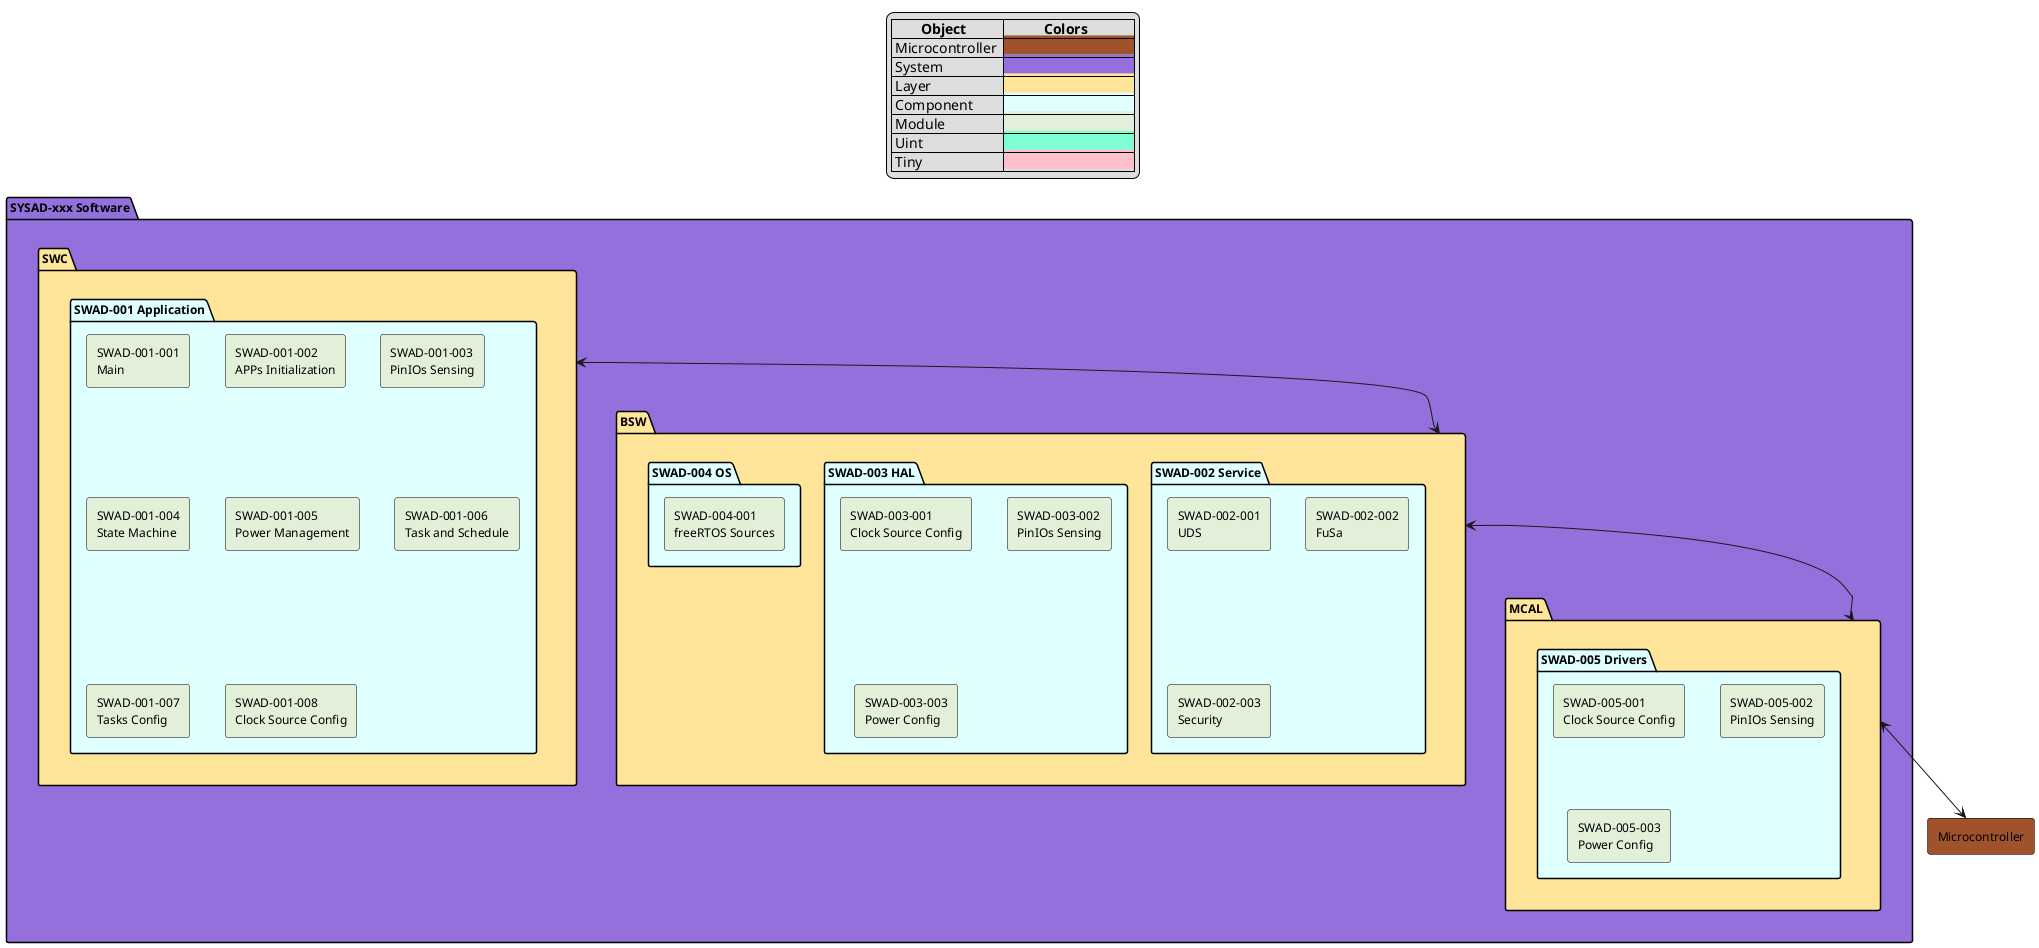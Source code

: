 @startuml
'----- Table Description ----
'Object Colors Setting
skinparam defaultFontName Arial
skinparam defaultFontSize 12

skinparam rectangle {
    BackgroundColor #87CEFA
    BorderColor #000000
}

legend top
|=        Object  |=           Colors  |
| Microcontroller  |<back:#A0522D>                                    |
| System  |<back:#9370DB>                                    |
| Layer  |<back:#FEE599>                                    |
| Component |<back:#E0FFFF>                                    |
| Module |<back:#E2EFD9>                                    |
| Uint |<back:#7FFFD4>                                    |
| Tiny |<back:#FFC0CB>                                    |
endlegend

package "SYSAD-xxx Software" #9370DB {
    package "SWC" #FEE599 {
        package "SWAD-001 Application" #E0FFFF {
            rectangle "SWAD-001-001\nMain" as Main #E2EFD9
            rectangle "SWAD-001-002\nAPPs Initialization" as AppsInit #E2EFD9
            rectangle "SWAD-001-003\nPinIOs Sensing" as PinIOSensing #E2EFD9
            rectangle "SWAD-001-004\nState Machine" as StateMachine #E2EFD9
            rectangle "SWAD-001-005\nPower Management" as PowerManagement #E2EFD9
            rectangle "SWAD-001-006\nTask and Schedule" as TaskSchedule #E2EFD9
            rectangle "SWAD-001-007\nTasks Config" as TasksConfig #E2EFD9
            rectangle "SWAD-001-008\nClock Source Config" as ClockSourceConfig #E2EFD9
        }
    }

    package "BSW" #FEE599 {
        package "SWAD-002 Service" as Service #E0FFFF {
            rectangle "SWAD-002-001\nUDS" as UDS #E2EFD9
            rectangle "SWAD-002-002\nFuSa" as FuSa #E2EFD9
            rectangle "SWAD-002-003\nSecurity" as Security #E2EFD9
        }

        package "SWAD-003 HAL" as HAL #E0FFFF {
            rectangle "SWAD-003-001\nClock Source Config" as HAL_ClockSourceConfig #E2EFD9
            rectangle "SWAD-003-002\nPinIOs Sensing" as HAL_PinIOSensing #E2EFD9
            rectangle "SWAD-003-003\nPower Config" as HAL_PowerConfig #E2EFD9
        }

        package "SWAD-004 OS" as OS #E0FFFF {
            rectangle "SWAD-004-001\nfreeRTOS Sources" as freeRTOS #E2EFD9
        }
    }

    package "MCAL" #FEE599 {
        package "SWAD-005 Drivers" as Drivers #E0FFFF {
            rectangle "SWAD-005-001\nClock Source Config" as MCAL_ClockSourceConfig #E2EFD9
            rectangle "SWAD-005-002\nPinIOs Sensing" as MCAL_PinIOSensing #E2EFD9
            rectangle "SWAD-005-003\nPower Config" as MCAL_PowerConfig #E2EFD9
        }
    }
}

rectangle "Microcontroller" as MCU #A0522D

SWC <--> BSW
BSW <--> MCAL
MCAL <--> MCU

@enduml